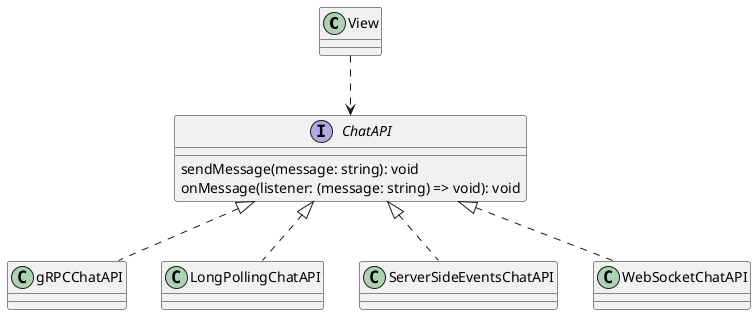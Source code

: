 @startuml

View ..> ChatAPI
ChatAPI <|.. gRPCChatAPI
ChatAPI <|.. LongPollingChatAPI
ChatAPI <|.. ServerSideEventsChatAPI
ChatAPI <|.. WebSocketChatAPI

interface ChatAPI {
  sendMessage(message: string): void
  onMessage(listener: (message: string) => void): void
}

@enduml
